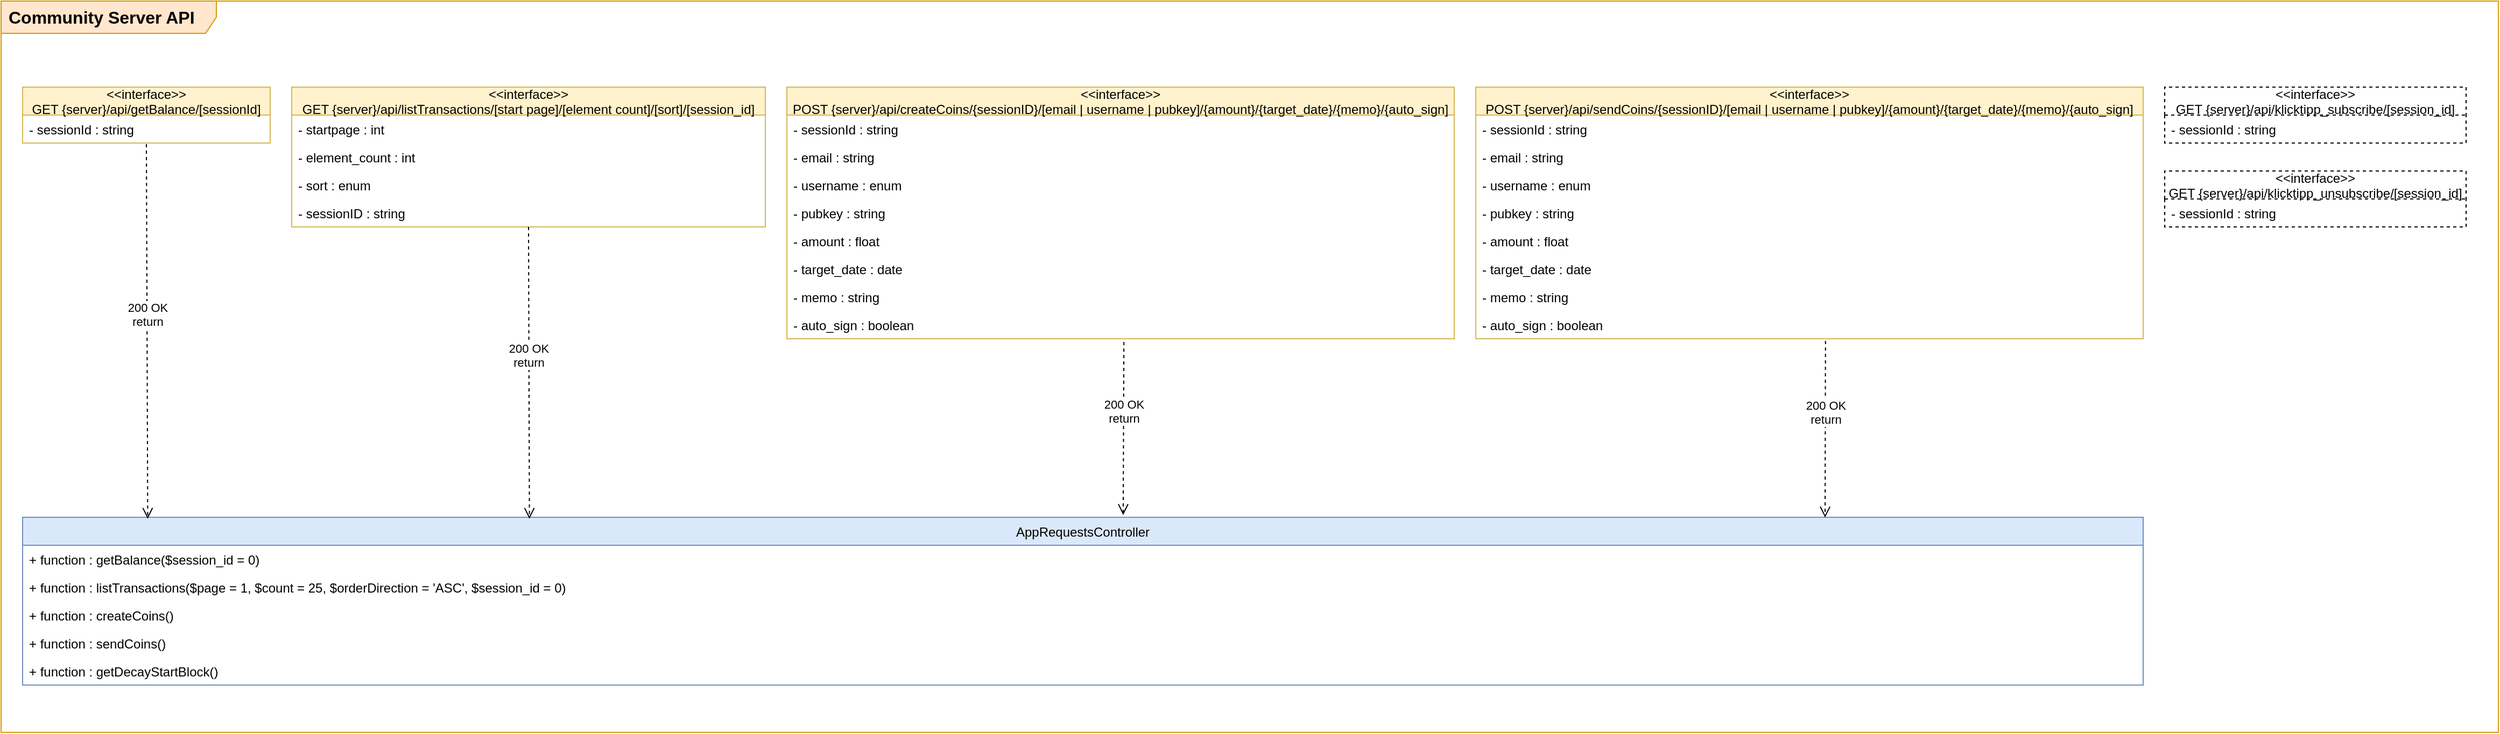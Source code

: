 <mxfile>
    <diagram id="AW5C9lin9agWobY9p01H" name="Page-1">
        <mxGraphModel dx="1339" dy="941" grid="1" gridSize="10" guides="1" tooltips="1" connect="1" arrows="1" fold="1" page="1" pageScale="1" pageWidth="1654" pageHeight="1169" math="0" shadow="0">
            <root>
                <mxCell id="0"/>
                <mxCell id="1" parent="0"/>
                <mxCell id="2" value="Community Server API" style="shape=umlFrame;whiteSpace=wrap;html=1;width=200;height=30;boundedLbl=1;verticalAlign=middle;align=left;spacingLeft=5;fontSize=16;fontStyle=1;fillColor=#ffe6cc;strokeColor=#d79b00;" parent="1" vertex="1">
                    <mxGeometry x="40" y="40" width="2320" height="680" as="geometry"/>
                </mxCell>
                <mxCell id="4" value="" style="endArrow=none;html=1;rounded=0;align=center;verticalAlign=top;endFill=0;labelBackgroundColor=none;endSize=2;fontSize=16;" parent="1" target="5" edge="1">
                    <mxGeometry relative="1" as="geometry">
                        <mxPoint x="175" y="190" as="sourcePoint"/>
                    </mxGeometry>
                </mxCell>
                <mxCell id="11" value="" style="endArrow=none;html=1;rounded=0;align=center;verticalAlign=top;endFill=0;labelBackgroundColor=none;endSize=2;fontSize=16;" parent="1" target="12" edge="1">
                    <mxGeometry relative="1" as="geometry">
                        <mxPoint x="1070" y="310" as="sourcePoint"/>
                    </mxGeometry>
                </mxCell>
                <mxCell id="14" value="" style="endArrow=none;html=1;rounded=0;align=center;verticalAlign=top;endFill=0;labelBackgroundColor=none;endSize=2;fontSize=16;" parent="1" target="15" edge="1">
                    <mxGeometry relative="1" as="geometry">
                        <mxPoint x="1710" y="310" as="sourcePoint"/>
                    </mxGeometry>
                </mxCell>
                <mxCell id="17" value="" style="endArrow=none;html=1;rounded=0;align=center;verticalAlign=top;endFill=0;labelBackgroundColor=none;endSize=2;fontSize=16;exitX=0.5;exitY=1;exitDx=0;exitDy=0;" parent="1" target="18" edge="1">
                    <mxGeometry relative="1" as="geometry">
                        <mxPoint x="2180" y="180" as="sourcePoint"/>
                    </mxGeometry>
                </mxCell>
                <mxCell id="20" value="" style="endArrow=none;html=1;rounded=0;align=center;verticalAlign=top;endFill=0;labelBackgroundColor=none;endSize=2;fontSize=16;exitX=0.5;exitY=1;exitDx=0;exitDy=0;" parent="1" target="21" edge="1">
                    <mxGeometry relative="1" as="geometry">
                        <mxPoint x="2480" y="180" as="sourcePoint"/>
                    </mxGeometry>
                </mxCell>
                <mxCell id="22" value="&lt;&lt;interface&gt;&gt;&#10;GET {server}/api/getBalance/[sessionId]" style="swimlane;fontStyle=0;childLayout=stackLayout;horizontal=1;startSize=26;fillColor=#fff2cc;horizontalStack=0;resizeParent=1;resizeParentMax=0;resizeLast=0;collapsible=1;marginBottom=0;strokeColor=#d6b656;" vertex="1" parent="1">
                    <mxGeometry x="60" y="120" width="230" height="52" as="geometry"/>
                </mxCell>
                <mxCell id="24" value="- sessionId : string" style="text;strokeColor=none;fillColor=none;align=left;verticalAlign=top;spacingLeft=4;spacingRight=4;overflow=hidden;rotatable=0;points=[[0,0.5],[1,0.5]];portConstraint=eastwest;" vertex="1" parent="22">
                    <mxGeometry y="26" width="230" height="26" as="geometry"/>
                </mxCell>
                <mxCell id="26" value="&lt;&lt;interface&gt;&gt;&#10;GET {server}/api/listTransactions/[start page]/[element count]/[sort]/[session_id]" style="swimlane;fontStyle=0;childLayout=stackLayout;horizontal=1;startSize=26;fillColor=#fff2cc;horizontalStack=0;resizeParent=1;resizeParentMax=0;resizeLast=0;collapsible=1;marginBottom=0;strokeColor=#d6b656;" vertex="1" parent="1">
                    <mxGeometry x="310" y="120" width="440" height="130" as="geometry"/>
                </mxCell>
                <mxCell id="27" value="- startpage : int" style="text;strokeColor=none;fillColor=none;align=left;verticalAlign=top;spacingLeft=4;spacingRight=4;overflow=hidden;rotatable=0;points=[[0,0.5],[1,0.5]];portConstraint=eastwest;" vertex="1" parent="26">
                    <mxGeometry y="26" width="440" height="26" as="geometry"/>
                </mxCell>
                <mxCell id="28" value="- element_count : int" style="text;strokeColor=none;fillColor=none;align=left;verticalAlign=top;spacingLeft=4;spacingRight=4;overflow=hidden;rotatable=0;points=[[0,0.5],[1,0.5]];portConstraint=eastwest;" vertex="1" parent="26">
                    <mxGeometry y="52" width="440" height="26" as="geometry"/>
                </mxCell>
                <mxCell id="29" value="- sort : enum" style="text;strokeColor=none;fillColor=none;align=left;verticalAlign=top;spacingLeft=4;spacingRight=4;overflow=hidden;rotatable=0;points=[[0,0.5],[1,0.5]];portConstraint=eastwest;" vertex="1" parent="26">
                    <mxGeometry y="78" width="440" height="26" as="geometry"/>
                </mxCell>
                <mxCell id="30" value="- sessionID : string" style="text;strokeColor=none;fillColor=none;align=left;verticalAlign=top;spacingLeft=4;spacingRight=4;overflow=hidden;rotatable=0;points=[[0,0.5],[1,0.5]];portConstraint=eastwest;" vertex="1" parent="26">
                    <mxGeometry y="104" width="440" height="26" as="geometry"/>
                </mxCell>
                <mxCell id="31" value="&lt;&lt;interface&gt;&gt;&#10;POST {server}/api/createCoins/{sessionID}/[email | username | pubkey]/{amount}/{target_date}/{memo}/{auto_sign]" style="swimlane;fontStyle=0;childLayout=stackLayout;horizontal=1;startSize=26;fillColor=#fff2cc;horizontalStack=0;resizeParent=1;resizeParentMax=0;resizeLast=0;collapsible=1;marginBottom=0;strokeColor=#d6b656;" vertex="1" parent="1">
                    <mxGeometry x="770" y="120" width="620" height="234" as="geometry"/>
                </mxCell>
                <mxCell id="32" value="- sessionId : string" style="text;strokeColor=none;fillColor=none;align=left;verticalAlign=top;spacingLeft=4;spacingRight=4;overflow=hidden;rotatable=0;points=[[0,0.5],[1,0.5]];portConstraint=eastwest;" vertex="1" parent="31">
                    <mxGeometry y="26" width="620" height="26" as="geometry"/>
                </mxCell>
                <mxCell id="33" value="- email : string" style="text;strokeColor=none;fillColor=none;align=left;verticalAlign=top;spacingLeft=4;spacingRight=4;overflow=hidden;rotatable=0;points=[[0,0.5],[1,0.5]];portConstraint=eastwest;" vertex="1" parent="31">
                    <mxGeometry y="52" width="620" height="26" as="geometry"/>
                </mxCell>
                <mxCell id="34" value="- username : enum" style="text;strokeColor=none;fillColor=none;align=left;verticalAlign=top;spacingLeft=4;spacingRight=4;overflow=hidden;rotatable=0;points=[[0,0.5],[1,0.5]];portConstraint=eastwest;" vertex="1" parent="31">
                    <mxGeometry y="78" width="620" height="26" as="geometry"/>
                </mxCell>
                <mxCell id="35" value="- pubkey : string" style="text;strokeColor=none;fillColor=none;align=left;verticalAlign=top;spacingLeft=4;spacingRight=4;overflow=hidden;rotatable=0;points=[[0,0.5],[1,0.5]];portConstraint=eastwest;" vertex="1" parent="31">
                    <mxGeometry y="104" width="620" height="26" as="geometry"/>
                </mxCell>
                <mxCell id="36" value="- amount : float" style="text;strokeColor=none;fillColor=none;align=left;verticalAlign=top;spacingLeft=4;spacingRight=4;overflow=hidden;rotatable=0;points=[[0,0.5],[1,0.5]];portConstraint=eastwest;" vertex="1" parent="31">
                    <mxGeometry y="130" width="620" height="26" as="geometry"/>
                </mxCell>
                <mxCell id="37" value="- target_date : date" style="text;strokeColor=none;fillColor=none;align=left;verticalAlign=top;spacingLeft=4;spacingRight=4;overflow=hidden;rotatable=0;points=[[0,0.5],[1,0.5]];portConstraint=eastwest;" vertex="1" parent="31">
                    <mxGeometry y="156" width="620" height="26" as="geometry"/>
                </mxCell>
                <mxCell id="38" value="- memo : string" style="text;strokeColor=none;fillColor=none;align=left;verticalAlign=top;spacingLeft=4;spacingRight=4;overflow=hidden;rotatable=0;points=[[0,0.5],[1,0.5]];portConstraint=eastwest;" vertex="1" parent="31">
                    <mxGeometry y="182" width="620" height="26" as="geometry"/>
                </mxCell>
                <mxCell id="39" value="- auto_sign : boolean" style="text;strokeColor=none;fillColor=none;align=left;verticalAlign=top;spacingLeft=4;spacingRight=4;overflow=hidden;rotatable=0;points=[[0,0.5],[1,0.5]];portConstraint=eastwest;" vertex="1" parent="31">
                    <mxGeometry y="208" width="620" height="26" as="geometry"/>
                </mxCell>
                <mxCell id="40" value="&lt;&lt;interface&gt;&gt;&#10;POST {server}/api/sendCoins/{sessionID}/[email | username | pubkey]/{amount}/{target_date}/{memo}/{auto_sign]" style="swimlane;fontStyle=0;childLayout=stackLayout;horizontal=1;startSize=26;fillColor=#fff2cc;horizontalStack=0;resizeParent=1;resizeParentMax=0;resizeLast=0;collapsible=1;marginBottom=0;strokeColor=#d6b656;" vertex="1" parent="1">
                    <mxGeometry x="1410" y="120" width="620" height="234" as="geometry"/>
                </mxCell>
                <mxCell id="41" value="- sessionId : string" style="text;strokeColor=none;fillColor=none;align=left;verticalAlign=top;spacingLeft=4;spacingRight=4;overflow=hidden;rotatable=0;points=[[0,0.5],[1,0.5]];portConstraint=eastwest;" vertex="1" parent="40">
                    <mxGeometry y="26" width="620" height="26" as="geometry"/>
                </mxCell>
                <mxCell id="42" value="- email : string" style="text;strokeColor=none;fillColor=none;align=left;verticalAlign=top;spacingLeft=4;spacingRight=4;overflow=hidden;rotatable=0;points=[[0,0.5],[1,0.5]];portConstraint=eastwest;" vertex="1" parent="40">
                    <mxGeometry y="52" width="620" height="26" as="geometry"/>
                </mxCell>
                <mxCell id="43" value="- username : enum" style="text;strokeColor=none;fillColor=none;align=left;verticalAlign=top;spacingLeft=4;spacingRight=4;overflow=hidden;rotatable=0;points=[[0,0.5],[1,0.5]];portConstraint=eastwest;" vertex="1" parent="40">
                    <mxGeometry y="78" width="620" height="26" as="geometry"/>
                </mxCell>
                <mxCell id="44" value="- pubkey : string" style="text;strokeColor=none;fillColor=none;align=left;verticalAlign=top;spacingLeft=4;spacingRight=4;overflow=hidden;rotatable=0;points=[[0,0.5],[1,0.5]];portConstraint=eastwest;" vertex="1" parent="40">
                    <mxGeometry y="104" width="620" height="26" as="geometry"/>
                </mxCell>
                <mxCell id="45" value="- amount : float" style="text;strokeColor=none;fillColor=none;align=left;verticalAlign=top;spacingLeft=4;spacingRight=4;overflow=hidden;rotatable=0;points=[[0,0.5],[1,0.5]];portConstraint=eastwest;" vertex="1" parent="40">
                    <mxGeometry y="130" width="620" height="26" as="geometry"/>
                </mxCell>
                <mxCell id="46" value="- target_date : date" style="text;strokeColor=none;fillColor=none;align=left;verticalAlign=top;spacingLeft=4;spacingRight=4;overflow=hidden;rotatable=0;points=[[0,0.5],[1,0.5]];portConstraint=eastwest;" vertex="1" parent="40">
                    <mxGeometry y="156" width="620" height="26" as="geometry"/>
                </mxCell>
                <mxCell id="47" value="- memo : string" style="text;strokeColor=none;fillColor=none;align=left;verticalAlign=top;spacingLeft=4;spacingRight=4;overflow=hidden;rotatable=0;points=[[0,0.5],[1,0.5]];portConstraint=eastwest;" vertex="1" parent="40">
                    <mxGeometry y="182" width="620" height="26" as="geometry"/>
                </mxCell>
                <mxCell id="48" value="- auto_sign : boolean" style="text;strokeColor=none;fillColor=none;align=left;verticalAlign=top;spacingLeft=4;spacingRight=4;overflow=hidden;rotatable=0;points=[[0,0.5],[1,0.5]];portConstraint=eastwest;" vertex="1" parent="40">
                    <mxGeometry y="208" width="620" height="26" as="geometry"/>
                </mxCell>
                <mxCell id="49" value="&lt;&lt;interface&gt;&gt;&#10;GET {server}/api/klicktipp_subscribe/[session_id]" style="swimlane;fontStyle=0;childLayout=stackLayout;horizontal=1;startSize=26;fillColor=none;horizontalStack=0;resizeParent=1;resizeParentMax=0;resizeLast=0;collapsible=1;marginBottom=0;dashed=1;" vertex="1" parent="1">
                    <mxGeometry x="2050" y="120" width="280" height="52" as="geometry"/>
                </mxCell>
                <mxCell id="50" value="- sessionId : string" style="text;strokeColor=none;fillColor=none;align=left;verticalAlign=top;spacingLeft=4;spacingRight=4;overflow=hidden;rotatable=0;points=[[0,0.5],[1,0.5]];portConstraint=eastwest;dashed=1;" vertex="1" parent="49">
                    <mxGeometry y="26" width="280" height="26" as="geometry"/>
                </mxCell>
                <mxCell id="51" value="&lt;&lt;interface&gt;&gt;&#10;GET {server}/api/klicktipp_unsubscribe/[session_id]" style="swimlane;fontStyle=0;childLayout=stackLayout;horizontal=1;startSize=26;fillColor=none;horizontalStack=0;resizeParent=1;resizeParentMax=0;resizeLast=0;collapsible=1;marginBottom=0;dashed=1;" vertex="1" parent="1">
                    <mxGeometry x="2050" y="198" width="280" height="52" as="geometry"/>
                </mxCell>
                <mxCell id="52" value="- sessionId : string" style="text;strokeColor=none;fillColor=none;align=left;verticalAlign=top;spacingLeft=4;spacingRight=4;overflow=hidden;rotatable=0;points=[[0,0.5],[1,0.5]];portConstraint=eastwest;dashed=1;" vertex="1" parent="51">
                    <mxGeometry y="26" width="280" height="26" as="geometry"/>
                </mxCell>
                <mxCell id="53" value="AppRequestsController" style="swimlane;fontStyle=0;childLayout=stackLayout;horizontal=1;startSize=26;fillColor=#dae8fc;horizontalStack=0;resizeParent=1;resizeParentMax=0;resizeLast=0;collapsible=1;marginBottom=0;strokeColor=#6c8ebf;" vertex="1" parent="1">
                    <mxGeometry x="60" y="520" width="1970" height="156" as="geometry"/>
                </mxCell>
                <mxCell id="54" value="+ function : getBalance($session_id = 0)" style="text;strokeColor=none;fillColor=none;align=left;verticalAlign=top;spacingLeft=4;spacingRight=4;overflow=hidden;rotatable=0;points=[[0,0.5],[1,0.5]];portConstraint=eastwest;" vertex="1" parent="53">
                    <mxGeometry y="26" width="1970" height="26" as="geometry"/>
                </mxCell>
                <mxCell id="55" value="+ function : listTransactions($page = 1, $count = 25, $orderDirection = 'ASC', $session_id = 0)" style="text;strokeColor=none;fillColor=none;align=left;verticalAlign=top;spacingLeft=4;spacingRight=4;overflow=hidden;rotatable=0;points=[[0,0.5],[1,0.5]];portConstraint=eastwest;" vertex="1" parent="53">
                    <mxGeometry y="52" width="1970" height="26" as="geometry"/>
                </mxCell>
                <mxCell id="56" value="+ function : createCoins()" style="text;strokeColor=none;fillColor=none;align=left;verticalAlign=top;spacingLeft=4;spacingRight=4;overflow=hidden;rotatable=0;points=[[0,0.5],[1,0.5]];portConstraint=eastwest;" vertex="1" parent="53">
                    <mxGeometry y="78" width="1970" height="26" as="geometry"/>
                </mxCell>
                <mxCell id="61" value="+ function : sendCoins()" style="text;strokeColor=none;fillColor=none;align=left;verticalAlign=top;spacingLeft=4;spacingRight=4;overflow=hidden;rotatable=0;points=[[0,0.5],[1,0.5]];portConstraint=eastwest;" vertex="1" parent="53">
                    <mxGeometry y="104" width="1970" height="26" as="geometry"/>
                </mxCell>
                <mxCell id="62" value="+ function : getDecayStartBlock()" style="text;strokeColor=none;fillColor=none;align=left;verticalAlign=top;spacingLeft=4;spacingRight=4;overflow=hidden;rotatable=0;points=[[0,0.5],[1,0.5]];portConstraint=eastwest;" vertex="1" parent="53">
                    <mxGeometry y="130" width="1970" height="26" as="geometry"/>
                </mxCell>
                <mxCell id="57" value="200 OK&lt;br&gt;return" style="html=1;verticalAlign=bottom;endArrow=open;dashed=1;endSize=8;entryX=0.059;entryY=0.009;entryDx=0;entryDy=0;entryPerimeter=0;" edge="1" parent="1" target="53">
                    <mxGeometry relative="1" as="geometry">
                        <mxPoint x="175" y="173" as="sourcePoint"/>
                        <mxPoint x="420" y="390" as="targetPoint"/>
                    </mxGeometry>
                </mxCell>
                <mxCell id="58" value="200 OK&lt;br&gt;return" style="html=1;verticalAlign=bottom;endArrow=open;dashed=1;endSize=8;entryX=0.239;entryY=0.009;entryDx=0;entryDy=0;exitX=0.5;exitY=1;exitDx=0;exitDy=0;entryPerimeter=0;" edge="1" parent="1" source="26" target="53">
                    <mxGeometry relative="1" as="geometry">
                        <mxPoint x="185" y="183" as="sourcePoint"/>
                        <mxPoint x="290" y="530" as="targetPoint"/>
                    </mxGeometry>
                </mxCell>
                <mxCell id="59" value="200 OK&lt;br&gt;return" style="html=1;verticalAlign=bottom;endArrow=open;dashed=1;endSize=8;entryX=0.519;entryY=-0.014;entryDx=0;entryDy=0;exitX=0.505;exitY=1.115;exitDx=0;exitDy=0;exitPerimeter=0;entryPerimeter=0;" edge="1" parent="1" source="39" target="53">
                    <mxGeometry relative="1" as="geometry">
                        <mxPoint x="540" y="260" as="sourcePoint"/>
                        <mxPoint x="420.0" y="530" as="targetPoint"/>
                    </mxGeometry>
                </mxCell>
                <mxCell id="60" value="200 OK&lt;br&gt;return" style="html=1;verticalAlign=bottom;endArrow=open;dashed=1;endSize=8;entryX=0.85;entryY=0.001;entryDx=0;entryDy=0;exitX=0.524;exitY=1.077;exitDx=0;exitDy=0;exitPerimeter=0;entryPerimeter=0;" edge="1" parent="1" source="48" target="53">
                    <mxGeometry relative="1" as="geometry">
                        <mxPoint x="1740" y="315" as="sourcePoint"/>
                        <mxPoint x="1620.0" y="585" as="targetPoint"/>
                    </mxGeometry>
                </mxCell>
            </root>
        </mxGraphModel>
    </diagram>
</mxfile>